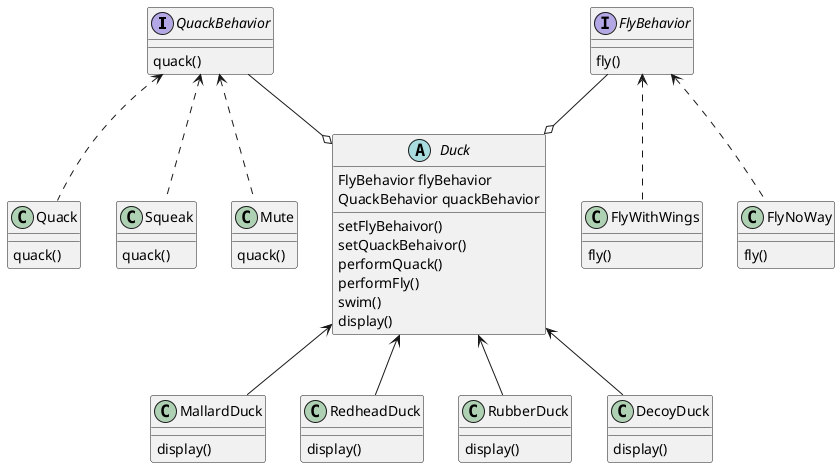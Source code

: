 @startuml

interface "QuackBehavior" {
    {method} quack()
}

interface "FlyBehavior" {
    {method} fly()
}

class "Quack"{
    {method} quack()   
}

class "Squeak"{
    {method} quack()   
}

class "Mute"{
    {method} quack()   
}

class "FlyWithWings" {
    {method} fly()
}

class "FlyNoWay" {
    {method} fly()
}

abstract class  "Duck" {
    {field} FlyBehavior flyBehavior
    {field} QuackBehavior quackBehavior
    {method} setFlyBehaivor()
    {method} setQuackBehaivor()
    {method} performQuack()
    {method} performFly()
    {method} swim()
    {method} display()
}

class "MallardDuck" {
    {method} display()
}

class "RedheadDuck" {
    {method} display()
}

class "RubberDuck" {
    {method} display()
}

class "DecoyDuck" {
    {method} display()
}

QuackBehavior <.. Quack
QuackBehavior <.. Squeak
QuackBehavior <.. Mute
FlyBehavior <.. FlyWithWings
FlyBehavior <.. FlyNoWay
FlyBehavior --o Duck
QuackBehavior --o Duck

Duck <-- MallardDuck
Duck <-- RedheadDuck
Duck <-- RubberDuck
Duck <-- DecoyDuck

@enduml
